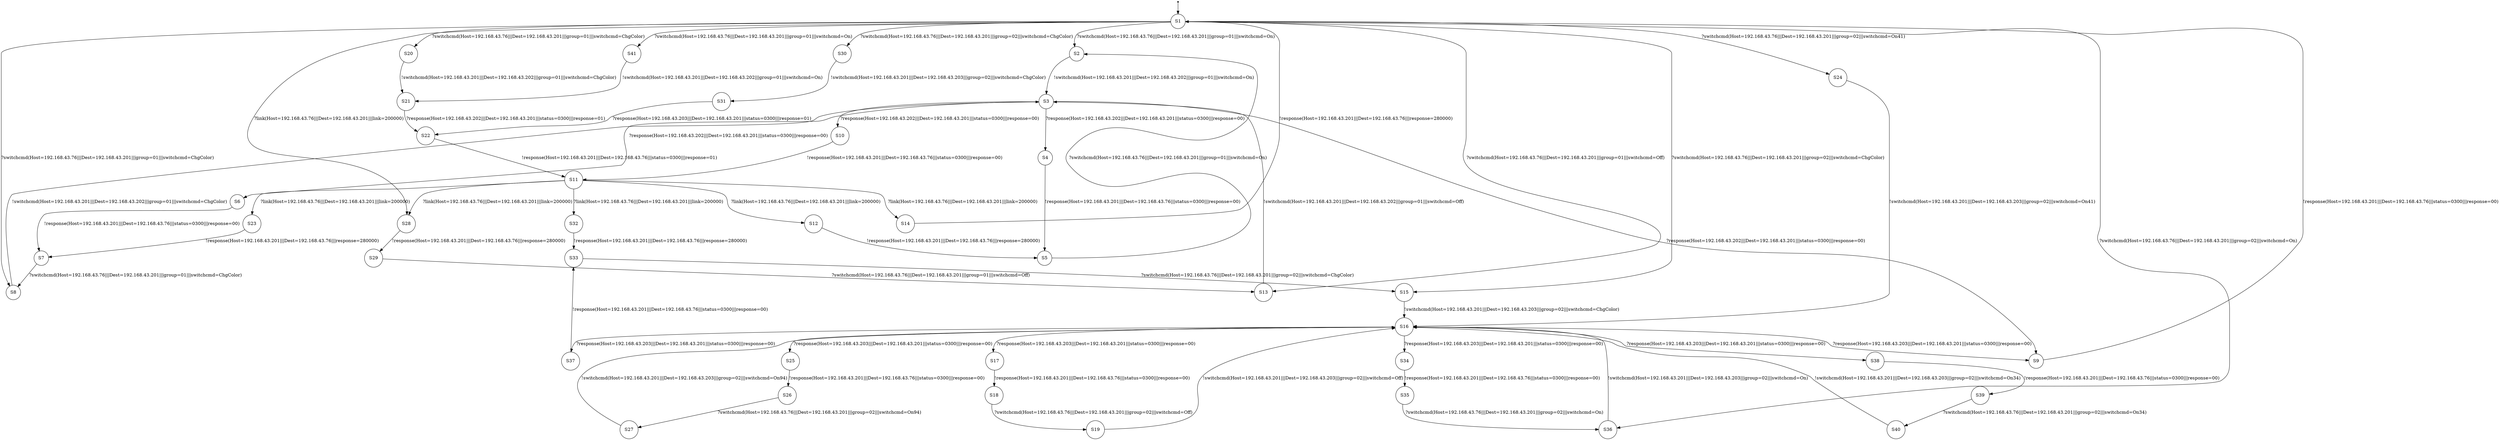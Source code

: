 digraph LTS {
S00[shape=point]
S1[label=S1,shape=circle];
S2[label=S2,shape=circle];
S3[label=S3,shape=circle];
S4[label=S4,shape=circle];
S5[label=S5,shape=circle];
S6[label=S6,shape=circle];
S7[label=S7,shape=circle];
S8[label=S8,shape=circle];
S9[label=S9,shape=circle];
S10[label=S10,shape=circle];
S11[label=S11,shape=circle];
S12[label=S12,shape=circle];
S13[label=S13,shape=circle];
S14[label=S14,shape=circle];
S15[label=S15,shape=circle];
S16[label=S16,shape=circle];
S17[label=S17,shape=circle];
S18[label=S18,shape=circle];
S19[label=S19,shape=circle];
S20[label=S20,shape=circle];
S21[label=S21,shape=circle];
S22[label=S22,shape=circle];
S23[label=S23,shape=circle];
S24[label=S24,shape=circle];
S25[label=S25,shape=circle];
S26[label=S26,shape=circle];
S27[label=S27,shape=circle];
S28[label=S28,shape=circle];
S29[label=S29,shape=circle];
S30[label=S30,shape=circle];
S31[label=S31,shape=circle];
S32[label=S32,shape=circle];
S33[label=S33,shape=circle];
S34[label=S34,shape=circle];
S35[label=S35,shape=circle];
S36[label=S36,shape=circle];
S37[label=S37,shape=circle];
S38[label=S38,shape=circle];
S39[label=S39,shape=circle];
S40[label=S40,shape=circle];
S41[label=S41,shape=circle];
S00 -> S1
S1 -> S2[label ="?switchcmd(Host=192.168.43.76|||Dest=192.168.43.201|||group=01|||switchcmd=On)"];
S1 -> S8[label ="?switchcmd(Host=192.168.43.76|||Dest=192.168.43.201|||group=01|||switchcmd=ChgColor)"];
S1 -> S13[label ="?switchcmd(Host=192.168.43.76|||Dest=192.168.43.201|||group=01|||switchcmd=Off)"];
S1 -> S15[label ="?switchcmd(Host=192.168.43.76|||Dest=192.168.43.201|||group=02|||switchcmd=ChgColor)"];
S1 -> S20[label ="?switchcmd(Host=192.168.43.76|||Dest=192.168.43.201|||group=01|||switchcmd=ChgColor)"];
S1 -> S24[label ="?switchcmd(Host=192.168.43.76|||Dest=192.168.43.201|||group=02|||switchcmd=On41)"];
S1 -> S28[label ="?link(Host=192.168.43.76|||Dest=192.168.43.201|||link=200000)"];
S1 -> S30[label ="?switchcmd(Host=192.168.43.76|||Dest=192.168.43.201|||group=02|||switchcmd=ChgColor)"];
S1 -> S36[label ="?switchcmd(Host=192.168.43.76|||Dest=192.168.43.201|||group=02|||switchcmd=On)"];
S1 -> S41[label ="?switchcmd(Host=192.168.43.76|||Dest=192.168.43.201|||group=01|||switchcmd=On)"];
S2 -> S3[label ="!switchcmd(Host=192.168.43.201|||Dest=192.168.43.202|||group=01|||switchcmd=On)"];
S3 -> S4[label ="?response(Host=192.168.43.202|||Dest=192.168.43.201|||status=0300|||response=00)"];
S3 -> S6[label ="?response(Host=192.168.43.202|||Dest=192.168.43.201|||status=0300|||response=00)"];
S3 -> S9[label ="?response(Host=192.168.43.202|||Dest=192.168.43.201|||status=0300|||response=00)"];
S3 -> S10[label ="?response(Host=192.168.43.202|||Dest=192.168.43.201|||status=0300|||response=00)"];
S4 -> S5[label ="!response(Host=192.168.43.201|||Dest=192.168.43.76|||status=0300|||response=00)"];
S5 -> S2[label ="?switchcmd(Host=192.168.43.76|||Dest=192.168.43.201|||group=01|||switchcmd=On)"];
S6 -> S7[label ="!response(Host=192.168.43.201|||Dest=192.168.43.76|||status=0300|||response=00)"];
S7 -> S8[label ="?switchcmd(Host=192.168.43.76|||Dest=192.168.43.201|||group=01|||switchcmd=ChgColor)"];
S8 -> S3[label ="!switchcmd(Host=192.168.43.201|||Dest=192.168.43.202|||group=01|||switchcmd=ChgColor)"];
S9 -> S1[label ="!response(Host=192.168.43.201|||Dest=192.168.43.76|||status=0300|||response=00)"];
S10 -> S11[label ="!response(Host=192.168.43.201|||Dest=192.168.43.76|||status=0300|||response=00)"];
S11 -> S12[label ="?link(Host=192.168.43.76|||Dest=192.168.43.201|||link=200000)"];
S11 -> S14[label ="?link(Host=192.168.43.76|||Dest=192.168.43.201|||link=200000)"];
S11 -> S23[label ="?link(Host=192.168.43.76|||Dest=192.168.43.201|||link=200000)"];
S11 -> S28[label ="?link(Host=192.168.43.76|||Dest=192.168.43.201|||link=200000)"];
S11 -> S32[label ="?link(Host=192.168.43.76|||Dest=192.168.43.201|||link=200000)"];
S12 -> S5[label ="!response(Host=192.168.43.201|||Dest=192.168.43.76|||response=280000)"];
S13 -> S3[label ="!switchcmd(Host=192.168.43.201|||Dest=192.168.43.202|||group=01|||switchcmd=Off)"];
S14 -> S1[label ="!response(Host=192.168.43.201|||Dest=192.168.43.76|||response=280000)"];
S15 -> S16[label ="!switchcmd(Host=192.168.43.201|||Dest=192.168.43.203|||group=02|||switchcmd=ChgColor)"];
S16 -> S9[label ="?response(Host=192.168.43.203|||Dest=192.168.43.201|||status=0300|||response=00)"];
S16 -> S17[label ="?response(Host=192.168.43.203|||Dest=192.168.43.201|||status=0300|||response=00)"];
S16 -> S25[label ="?response(Host=192.168.43.203|||Dest=192.168.43.201|||status=0300|||response=00)"];
S16 -> S34[label ="?response(Host=192.168.43.203|||Dest=192.168.43.201|||status=0300|||response=00)"];
S16 -> S37[label ="?response(Host=192.168.43.203|||Dest=192.168.43.201|||status=0300|||response=00)"];
S16 -> S38[label ="?response(Host=192.168.43.203|||Dest=192.168.43.201|||status=0300|||response=00)"];
S17 -> S18[label ="!response(Host=192.168.43.201|||Dest=192.168.43.76|||status=0300|||response=00)"];
S18 -> S19[label ="?switchcmd(Host=192.168.43.76|||Dest=192.168.43.201|||group=02|||switchcmd=Off)"];
S19 -> S16[label ="!switchcmd(Host=192.168.43.201|||Dest=192.168.43.203|||group=02|||switchcmd=Off)"];
S20 -> S21[label ="!switchcmd(Host=192.168.43.201|||Dest=192.168.43.202|||group=01|||switchcmd=ChgColor)"];
S21 -> S22[label ="?response(Host=192.168.43.202|||Dest=192.168.43.201|||status=0300|||response=01)"];
S22 -> S11[label ="!response(Host=192.168.43.201|||Dest=192.168.43.76|||status=0300|||response=01)"];
S23 -> S7[label ="!response(Host=192.168.43.201|||Dest=192.168.43.76|||response=280000)"];
S24 -> S16[label ="!switchcmd(Host=192.168.43.201|||Dest=192.168.43.203|||group=02|||switchcmd=On41)"];
S25 -> S26[label ="!response(Host=192.168.43.201|||Dest=192.168.43.76|||status=0300|||response=00)"];
S26 -> S27[label ="?switchcmd(Host=192.168.43.76|||Dest=192.168.43.201|||group=02|||switchcmd=On94)"];
S27 -> S16[label ="!switchcmd(Host=192.168.43.201|||Dest=192.168.43.203|||group=02|||switchcmd=On94)"];
S28 -> S29[label ="!response(Host=192.168.43.201|||Dest=192.168.43.76|||response=280000)"];
S29 -> S13[label ="?switchcmd(Host=192.168.43.76|||Dest=192.168.43.201|||group=01|||switchcmd=Off)"];
S30 -> S31[label ="!switchcmd(Host=192.168.43.201|||Dest=192.168.43.203|||group=02|||switchcmd=ChgColor)"];
S31 -> S22[label ="?response(Host=192.168.43.203|||Dest=192.168.43.201|||status=0300|||response=01)"];
S32 -> S33[label ="!response(Host=192.168.43.201|||Dest=192.168.43.76|||response=280000)"];
S33 -> S15[label ="?switchcmd(Host=192.168.43.76|||Dest=192.168.43.201|||group=02|||switchcmd=ChgColor)"];
S34 -> S35[label ="!response(Host=192.168.43.201|||Dest=192.168.43.76|||status=0300|||response=00)"];
S35 -> S36[label ="?switchcmd(Host=192.168.43.76|||Dest=192.168.43.201|||group=02|||switchcmd=On)"];
S36 -> S16[label ="!switchcmd(Host=192.168.43.201|||Dest=192.168.43.203|||group=02|||switchcmd=On)"];
S37 -> S33[label ="!response(Host=192.168.43.201|||Dest=192.168.43.76|||status=0300|||response=00)"];
S38 -> S39[label ="!response(Host=192.168.43.201|||Dest=192.168.43.76|||status=0300|||response=00)"];
S39 -> S40[label ="?switchcmd(Host=192.168.43.76|||Dest=192.168.43.201|||group=02|||switchcmd=On34)"];
S40 -> S16[label ="!switchcmd(Host=192.168.43.201|||Dest=192.168.43.203|||group=02|||switchcmd=On34)"];
S41 -> S21[label ="!switchcmd(Host=192.168.43.201|||Dest=192.168.43.202|||group=01|||switchcmd=On)"];
}
